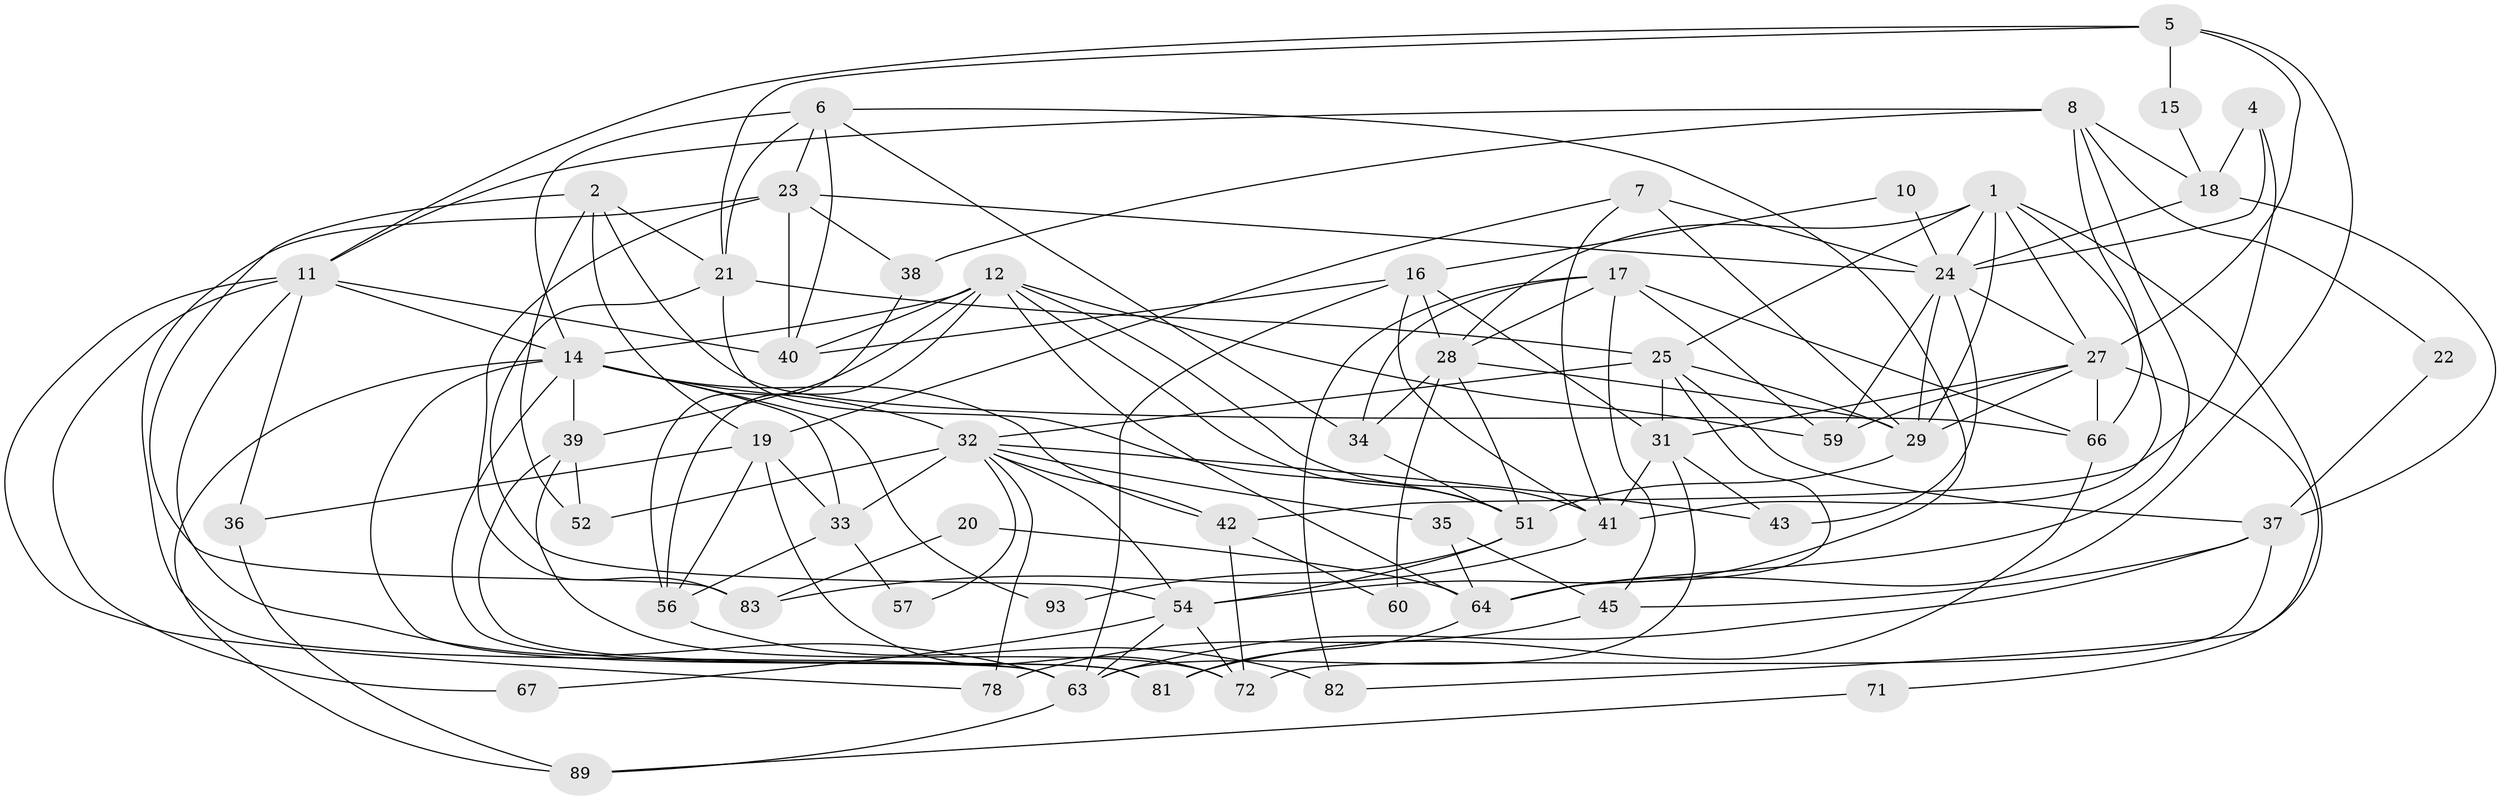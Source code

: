 // Generated by graph-tools (version 1.1) at 2025/52/02/27/25 19:52:06]
// undirected, 58 vertices, 146 edges
graph export_dot {
graph [start="1"]
  node [color=gray90,style=filled];
  1 [super="+61"];
  2 [super="+3"];
  4;
  5 [super="+9"];
  6 [super="+13"];
  7;
  8 [super="+87"];
  10;
  11 [super="+84"];
  12 [super="+58"];
  14 [super="+88"];
  15;
  16 [super="+91"];
  17 [super="+26"];
  18 [super="+30"];
  19 [super="+53"];
  20;
  21 [super="+65"];
  22;
  23 [super="+47"];
  24 [super="+50"];
  25 [super="+77"];
  27 [super="+46"];
  28 [super="+85"];
  29 [super="+68"];
  31 [super="+69"];
  32 [super="+75"];
  33 [super="+70"];
  34;
  35;
  36;
  37 [super="+55"];
  38;
  39 [super="+44"];
  40 [super="+49"];
  41 [super="+48"];
  42 [super="+62"];
  43 [super="+92"];
  45 [super="+74"];
  51 [super="+94"];
  52;
  54 [super="+80"];
  56 [super="+76"];
  57;
  59;
  60;
  63 [super="+90"];
  64 [super="+73"];
  66 [super="+79"];
  67;
  71;
  72 [super="+86"];
  78;
  81;
  82;
  83;
  89;
  93;
  1 -- 24;
  1 -- 82;
  1 -- 27;
  1 -- 29;
  1 -- 41;
  1 -- 25;
  1 -- 28;
  2 -- 83;
  2 -- 19;
  2 -- 66;
  2 -- 52;
  2 -- 21 [weight=2];
  4 -- 24;
  4 -- 18;
  4 -- 42;
  5 -- 11;
  5 -- 27;
  5 -- 15;
  5 -- 64;
  5 -- 21;
  6 -- 34;
  6 -- 23;
  6 -- 21;
  6 -- 54;
  6 -- 40;
  6 -- 14;
  7 -- 29;
  7 -- 19;
  7 -- 41;
  7 -- 24;
  8 -- 11;
  8 -- 22;
  8 -- 64;
  8 -- 66;
  8 -- 18;
  8 -- 38;
  10 -- 16;
  10 -- 24;
  11 -- 40;
  11 -- 36;
  11 -- 14;
  11 -- 67;
  11 -- 78;
  11 -- 63;
  12 -- 41;
  12 -- 39;
  12 -- 51;
  12 -- 40;
  12 -- 59;
  12 -- 14;
  12 -- 56;
  12 -- 64;
  14 -- 32;
  14 -- 33 [weight=2];
  14 -- 81;
  14 -- 89;
  14 -- 42;
  14 -- 93;
  14 -- 39;
  14 -- 63;
  15 -- 18;
  16 -- 31;
  16 -- 40;
  16 -- 41;
  16 -- 28;
  16 -- 63;
  17 -- 66;
  17 -- 28;
  17 -- 45;
  17 -- 34;
  17 -- 59;
  17 -- 82;
  18 -- 24;
  18 -- 37;
  19 -- 33;
  19 -- 36;
  19 -- 56;
  19 -- 72;
  20 -- 83;
  20 -- 64;
  21 -- 51;
  21 -- 54;
  21 -- 25;
  22 -- 37;
  23 -- 38;
  23 -- 63;
  23 -- 83;
  23 -- 24;
  23 -- 40;
  24 -- 29;
  24 -- 59;
  24 -- 27;
  24 -- 43;
  25 -- 29;
  25 -- 64;
  25 -- 37;
  25 -- 32;
  25 -- 31 [weight=2];
  27 -- 59;
  27 -- 66;
  27 -- 71;
  27 -- 31;
  27 -- 29;
  28 -- 29;
  28 -- 34;
  28 -- 51;
  28 -- 60;
  29 -- 51;
  31 -- 41;
  31 -- 43;
  31 -- 63;
  32 -- 35;
  32 -- 54;
  32 -- 42;
  32 -- 52;
  32 -- 43 [weight=2];
  32 -- 78;
  32 -- 57;
  32 -- 33;
  33 -- 56;
  33 -- 57;
  34 -- 51;
  35 -- 45;
  35 -- 64;
  36 -- 89;
  37 -- 45;
  37 -- 63;
  37 -- 72;
  38 -- 56;
  39 -- 52;
  39 -- 72;
  39 -- 81;
  41 -- 83;
  42 -- 60;
  42 -- 72 [weight=2];
  45 -- 78;
  51 -- 93;
  51 -- 54;
  54 -- 67;
  54 -- 72;
  54 -- 63;
  56 -- 82;
  63 -- 89;
  64 -- 81;
  66 -- 81;
  71 -- 89;
}

